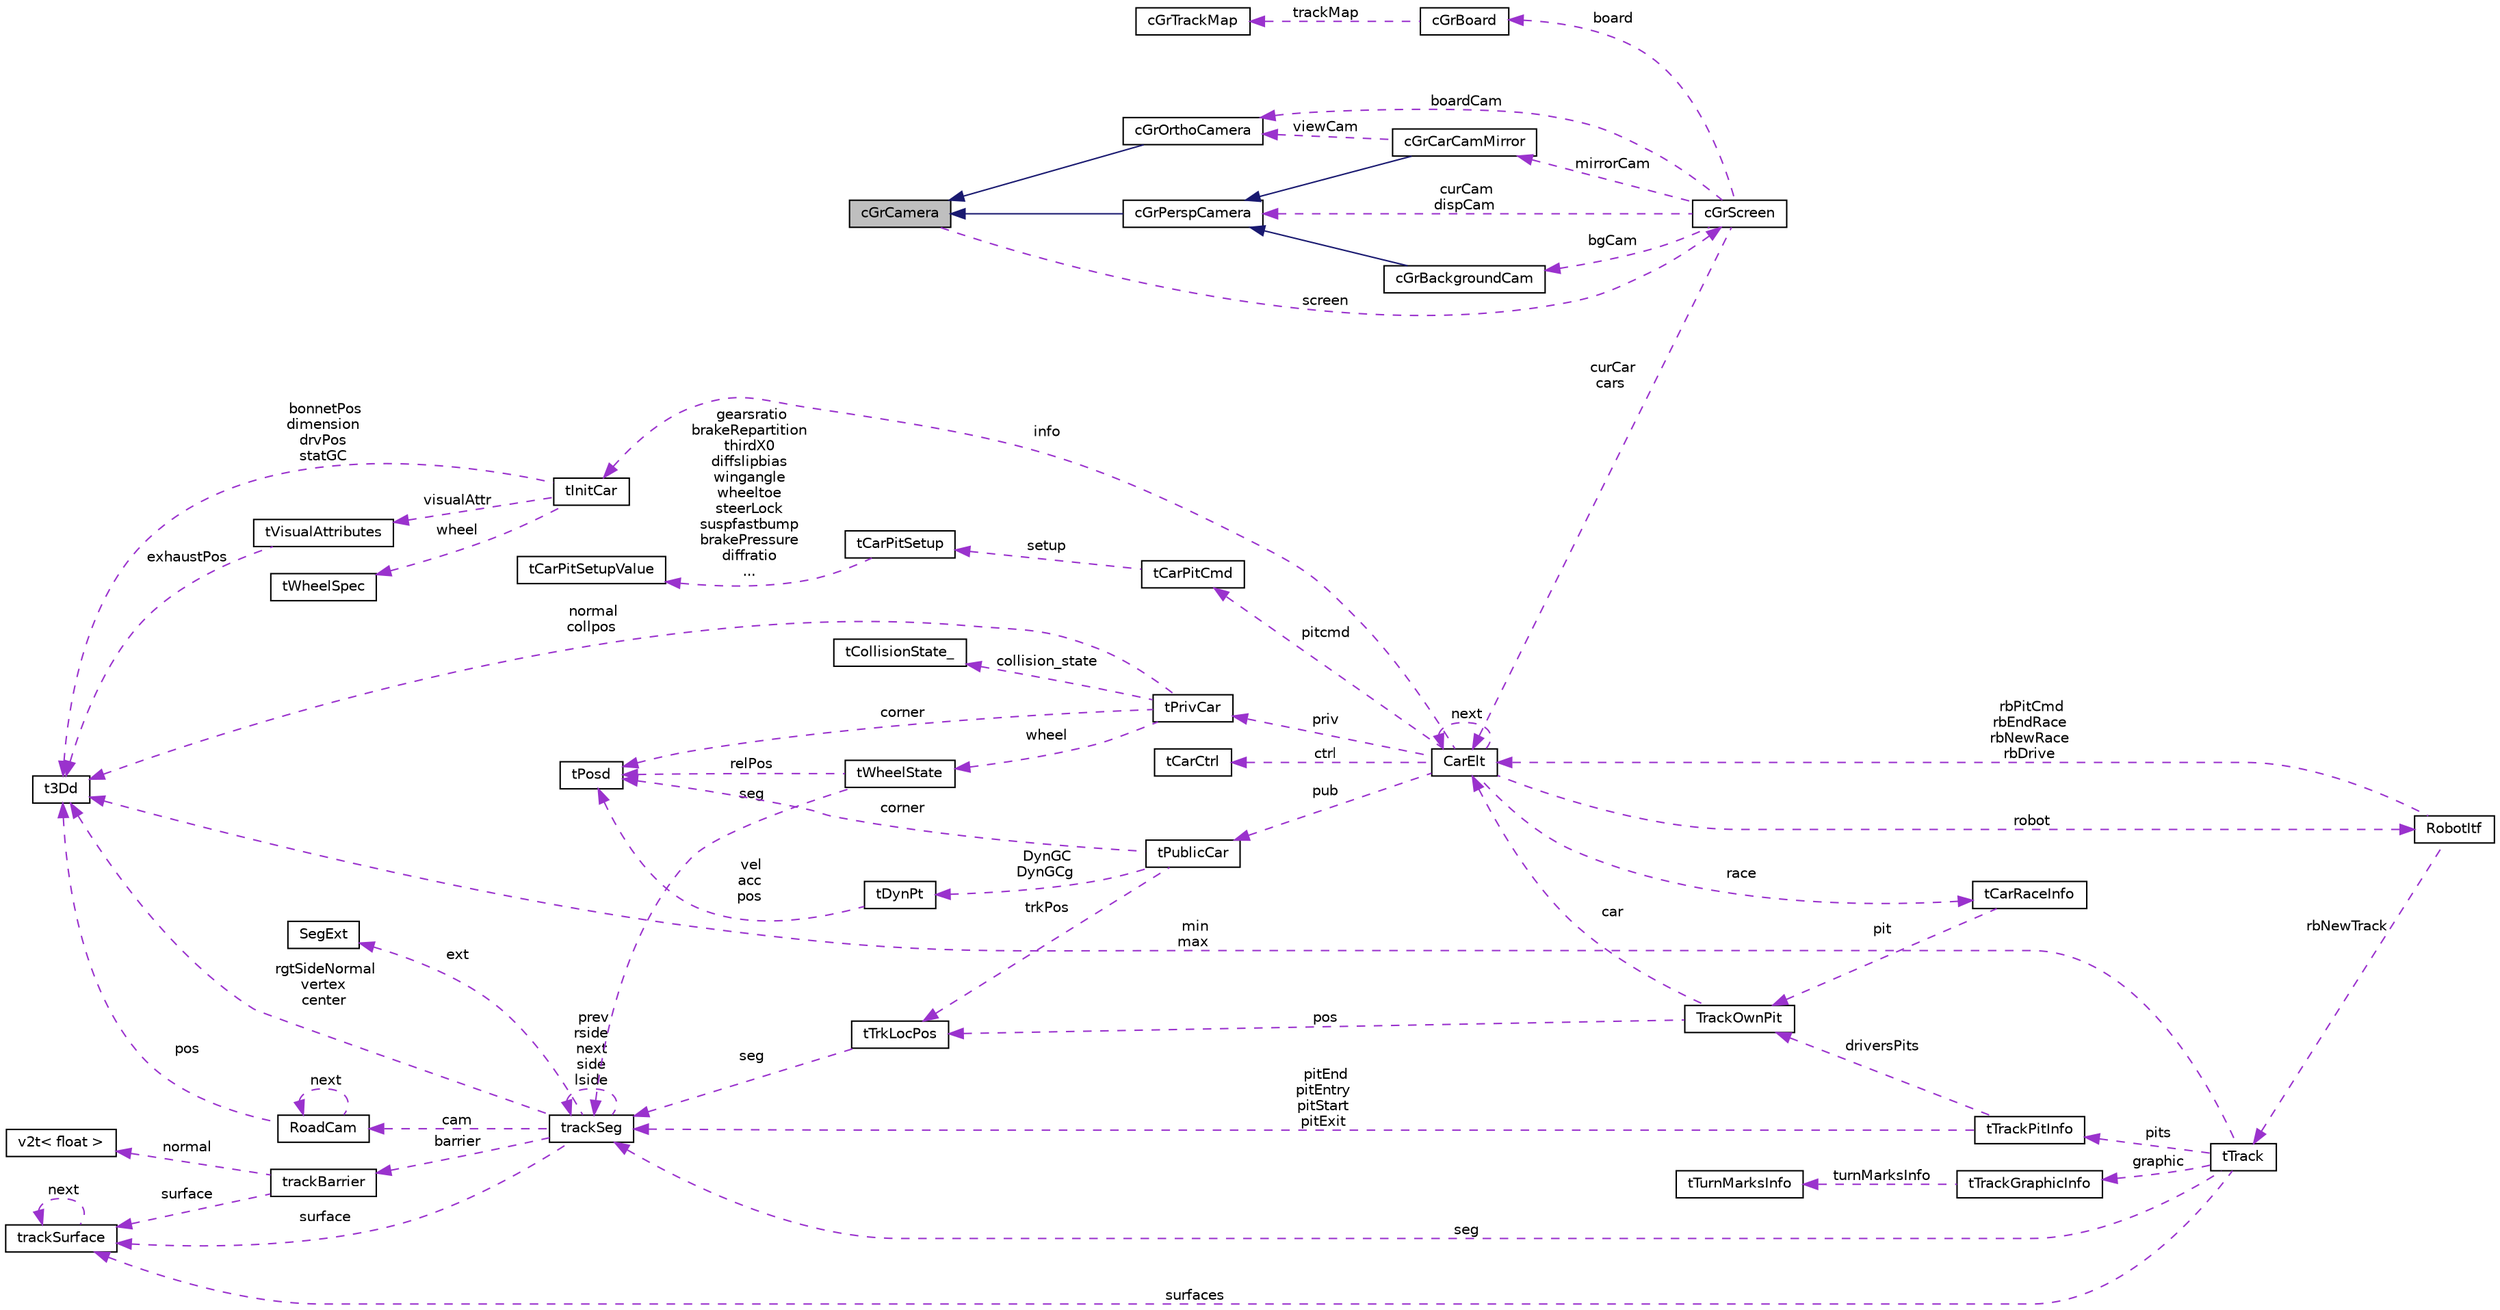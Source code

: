 digraph "cGrCamera"
{
  edge [fontname="Helvetica",fontsize="10",labelfontname="Helvetica",labelfontsize="10"];
  node [fontname="Helvetica",fontsize="10",shape=record];
  rankdir="LR";
  Node1 [label="cGrCamera",height=0.2,width=0.4,color="black", fillcolor="grey75", style="filled", fontcolor="black"];
  Node2 -> Node1 [dir="back",color="darkorchid3",fontsize="10",style="dashed",label=" screen" ,fontname="Helvetica"];
  Node2 [label="cGrScreen",height=0.2,width=0.4,color="black", fillcolor="white", style="filled",URL="$classc_gr_screen.html"];
  Node3 -> Node2 [dir="back",color="darkorchid3",fontsize="10",style="dashed",label=" boardCam" ,fontname="Helvetica"];
  Node3 [label="cGrOrthoCamera",height=0.2,width=0.4,color="black", fillcolor="white", style="filled",URL="$classc_gr_ortho_camera.html"];
  Node1 -> Node3 [dir="back",color="midnightblue",fontsize="10",style="solid",fontname="Helvetica"];
  Node4 -> Node2 [dir="back",color="darkorchid3",fontsize="10",style="dashed",label=" mirrorCam" ,fontname="Helvetica"];
  Node4 [label="cGrCarCamMirror",height=0.2,width=0.4,color="black", fillcolor="white", style="filled",URL="$classc_gr_car_cam_mirror.html"];
  Node5 -> Node4 [dir="back",color="midnightblue",fontsize="10",style="solid",fontname="Helvetica"];
  Node5 [label="cGrPerspCamera",height=0.2,width=0.4,color="black", fillcolor="white", style="filled",URL="$classc_gr_persp_camera.html"];
  Node1 -> Node5 [dir="back",color="midnightblue",fontsize="10",style="solid",fontname="Helvetica"];
  Node3 -> Node4 [dir="back",color="darkorchid3",fontsize="10",style="dashed",label=" viewCam" ,fontname="Helvetica"];
  Node6 -> Node2 [dir="back",color="darkorchid3",fontsize="10",style="dashed",label=" curCar\ncars" ,fontname="Helvetica"];
  Node6 [label="CarElt",height=0.2,width=0.4,color="black", fillcolor="white", style="filled",URL="$struct_car_elt.html",tooltip="Car structure (tCarElt). "];
  Node7 -> Node6 [dir="back",color="darkorchid3",fontsize="10",style="dashed",label=" robot" ,fontname="Helvetica"];
  Node7 [label="RobotItf",height=0.2,width=0.4,color="black", fillcolor="white", style="filled",URL="$struct_robot_itf.html",tooltip="Interface Structure for Robots. "];
  Node6 -> Node7 [dir="back",color="darkorchid3",fontsize="10",style="dashed",label=" rbPitCmd\nrbEndRace\nrbNewRace\nrbDrive" ,fontname="Helvetica"];
  Node8 -> Node7 [dir="back",color="darkorchid3",fontsize="10",style="dashed",label=" rbNewTrack" ,fontname="Helvetica"];
  Node8 [label="tTrack",height=0.2,width=0.4,color="black", fillcolor="white", style="filled",URL="$structt_track.html",tooltip="Track structure. "];
  Node9 -> Node8 [dir="back",color="darkorchid3",fontsize="10",style="dashed",label=" min\nmax" ,fontname="Helvetica"];
  Node9 [label="t3Dd",height=0.2,width=0.4,color="black", fillcolor="white", style="filled",URL="$structt3_dd.html",tooltip="3D point. "];
  Node10 -> Node8 [dir="back",color="darkorchid3",fontsize="10",style="dashed",label=" surfaces" ,fontname="Helvetica"];
  Node10 [label="trackSurface",height=0.2,width=0.4,color="black", fillcolor="white", style="filled",URL="$structtrack_surface.html",tooltip="Surface. "];
  Node10 -> Node10 [dir="back",color="darkorchid3",fontsize="10",style="dashed",label=" next" ,fontname="Helvetica"];
  Node11 -> Node8 [dir="back",color="darkorchid3",fontsize="10",style="dashed",label=" pits" ,fontname="Helvetica"];
  Node11 [label="tTrackPitInfo",height=0.2,width=0.4,color="black", fillcolor="white", style="filled",URL="$structt_track_pit_info.html",tooltip="Pits Info Structure. "];
  Node12 -> Node11 [dir="back",color="darkorchid3",fontsize="10",style="dashed",label=" driversPits" ,fontname="Helvetica"];
  Node12 [label="TrackOwnPit",height=0.2,width=0.4,color="black", fillcolor="white", style="filled",URL="$struct_track_own_pit.html",tooltip="Driver&#39;s pit. "];
  Node13 -> Node12 [dir="back",color="darkorchid3",fontsize="10",style="dashed",label=" pos" ,fontname="Helvetica"];
  Node13 [label="tTrkLocPos",height=0.2,width=0.4,color="black", fillcolor="white", style="filled",URL="$structt_trk_loc_pos.html",tooltip="Location on the track in local coordinates. "];
  Node14 -> Node13 [dir="back",color="darkorchid3",fontsize="10",style="dashed",label=" seg" ,fontname="Helvetica"];
  Node14 [label="trackSeg",height=0.2,width=0.4,color="black", fillcolor="white", style="filled",URL="$structtrack_seg.html",tooltip="Track segment (tTrackSeg) The segments can be straights (type TR_STR): (the track goes from the right..."];
  Node9 -> Node14 [dir="back",color="darkorchid3",fontsize="10",style="dashed",label=" rgtSideNormal\nvertex\ncenter" ,fontname="Helvetica"];
  Node15 -> Node14 [dir="back",color="darkorchid3",fontsize="10",style="dashed",label=" barrier" ,fontname="Helvetica"];
  Node15 [label="trackBarrier",height=0.2,width=0.4,color="black", fillcolor="white", style="filled",URL="$structtrack_barrier.html",tooltip="Barrier. "];
  Node10 -> Node15 [dir="back",color="darkorchid3",fontsize="10",style="dashed",label=" surface" ,fontname="Helvetica"];
  Node16 -> Node15 [dir="back",color="darkorchid3",fontsize="10",style="dashed",label=" normal" ,fontname="Helvetica"];
  Node16 [label="v2t\< float \>",height=0.2,width=0.4,color="black", fillcolor="white", style="filled",URL="$classv2t.html"];
  Node10 -> Node14 [dir="back",color="darkorchid3",fontsize="10",style="dashed",label=" surface" ,fontname="Helvetica"];
  Node17 -> Node14 [dir="back",color="darkorchid3",fontsize="10",style="dashed",label=" cam" ,fontname="Helvetica"];
  Node17 [label="RoadCam",height=0.2,width=0.4,color="black", fillcolor="white", style="filled",URL="$struct_road_cam.html",tooltip="road camera "];
  Node9 -> Node17 [dir="back",color="darkorchid3",fontsize="10",style="dashed",label=" pos" ,fontname="Helvetica"];
  Node17 -> Node17 [dir="back",color="darkorchid3",fontsize="10",style="dashed",label=" next" ,fontname="Helvetica"];
  Node18 -> Node14 [dir="back",color="darkorchid3",fontsize="10",style="dashed",label=" ext" ,fontname="Helvetica"];
  Node18 [label="SegExt",height=0.2,width=0.4,color="black", fillcolor="white", style="filled",URL="$struct_seg_ext.html",tooltip="Extended track segment. "];
  Node14 -> Node14 [dir="back",color="darkorchid3",fontsize="10",style="dashed",label=" prev\nrside\nnext\nside\nlside" ,fontname="Helvetica"];
  Node6 -> Node12 [dir="back",color="darkorchid3",fontsize="10",style="dashed",label=" car" ,fontname="Helvetica"];
  Node14 -> Node11 [dir="back",color="darkorchid3",fontsize="10",style="dashed",label=" pitEnd\npitEntry\npitStart\npitExit" ,fontname="Helvetica"];
  Node19 -> Node8 [dir="back",color="darkorchid3",fontsize="10",style="dashed",label=" graphic" ,fontname="Helvetica"];
  Node19 [label="tTrackGraphicInfo",height=0.2,width=0.4,color="black", fillcolor="white", style="filled",URL="$structt_track_graphic_info.html"];
  Node20 -> Node19 [dir="back",color="darkorchid3",fontsize="10",style="dashed",label=" turnMarksInfo" ,fontname="Helvetica"];
  Node20 [label="tTurnMarksInfo",height=0.2,width=0.4,color="black", fillcolor="white", style="filled",URL="$structt_turn_marks_info.html"];
  Node14 -> Node8 [dir="back",color="darkorchid3",fontsize="10",style="dashed",label=" seg" ,fontname="Helvetica"];
  Node21 -> Node6 [dir="back",color="darkorchid3",fontsize="10",style="dashed",label=" pitcmd" ,fontname="Helvetica"];
  Node21 [label="tCarPitCmd",height=0.2,width=0.4,color="black", fillcolor="white", style="filled",URL="$structt_car_pit_cmd.html",tooltip="Command issued by the car during pit stop. "];
  Node22 -> Node21 [dir="back",color="darkorchid3",fontsize="10",style="dashed",label=" setup" ,fontname="Helvetica"];
  Node22 [label="tCarPitSetup",height=0.2,width=0.4,color="black", fillcolor="white", style="filled",URL="$structt_car_pit_setup.html"];
  Node23 -> Node22 [dir="back",color="darkorchid3",fontsize="10",style="dashed",label=" gearsratio\nbrakeRepartition\nthirdX0\ndiffslipbias\nwingangle\nwheeltoe\nsteerLock\nsuspfastbump\nbrakePressure\ndiffratio\n..." ,fontname="Helvetica"];
  Node23 [label="tCarPitSetupValue",height=0.2,width=0.4,color="black", fillcolor="white", style="filled",URL="$structt_car_pit_setup_value.html"];
  Node24 -> Node6 [dir="back",color="darkorchid3",fontsize="10",style="dashed",label=" info" ,fontname="Helvetica"];
  Node24 [label="tInitCar",height=0.2,width=0.4,color="black", fillcolor="white", style="filled",URL="$structt_init_car.html",tooltip="Static Public info. "];
  Node9 -> Node24 [dir="back",color="darkorchid3",fontsize="10",style="dashed",label=" bonnetPos\ndimension\ndrvPos\nstatGC" ,fontname="Helvetica"];
  Node25 -> Node24 [dir="back",color="darkorchid3",fontsize="10",style="dashed",label=" visualAttr" ,fontname="Helvetica"];
  Node25 [label="tVisualAttributes",height=0.2,width=0.4,color="black", fillcolor="white", style="filled",URL="$structt_visual_attributes.html",tooltip="Static visual attributes. "];
  Node9 -> Node25 [dir="back",color="darkorchid3",fontsize="10",style="dashed",label=" exhaustPos" ,fontname="Helvetica"];
  Node26 -> Node24 [dir="back",color="darkorchid3",fontsize="10",style="dashed",label=" wheel" ,fontname="Helvetica"];
  Node26 [label="tWheelSpec",height=0.2,width=0.4,color="black", fillcolor="white", style="filled",URL="$structt_wheel_spec.html",tooltip="Wheels Specifications. "];
  Node27 -> Node6 [dir="back",color="darkorchid3",fontsize="10",style="dashed",label=" priv" ,fontname="Helvetica"];
  Node27 [label="tPrivCar",height=0.2,width=0.4,color="black", fillcolor="white", style="filled",URL="$structt_priv_car.html",tooltip="Data known only by the driver. "];
  Node9 -> Node27 [dir="back",color="darkorchid3",fontsize="10",style="dashed",label=" normal\ncollpos" ,fontname="Helvetica"];
  Node28 -> Node27 [dir="back",color="darkorchid3",fontsize="10",style="dashed",label=" collision_state" ,fontname="Helvetica"];
  Node28 [label="tCollisionState_",height=0.2,width=0.4,color="black", fillcolor="white", style="filled",URL="$structt_collision_state__.html"];
  Node29 -> Node27 [dir="back",color="darkorchid3",fontsize="10",style="dashed",label=" wheel" ,fontname="Helvetica"];
  Node29 [label="tWheelState",height=0.2,width=0.4,color="black", fillcolor="white", style="filled",URL="$structt_wheel_state.html",tooltip="Dynamic wheel information. "];
  Node30 -> Node29 [dir="back",color="darkorchid3",fontsize="10",style="dashed",label=" relPos" ,fontname="Helvetica"];
  Node30 [label="tPosd",height=0.2,width=0.4,color="black", fillcolor="white", style="filled",URL="$structt_posd.html",tooltip="6 DOF position. "];
  Node14 -> Node29 [dir="back",color="darkorchid3",fontsize="10",style="dashed",label=" seg" ,fontname="Helvetica"];
  Node30 -> Node27 [dir="back",color="darkorchid3",fontsize="10",style="dashed",label=" corner" ,fontname="Helvetica"];
  Node31 -> Node6 [dir="back",color="darkorchid3",fontsize="10",style="dashed",label=" ctrl" ,fontname="Helvetica"];
  Node31 [label="tCarCtrl",height=0.2,width=0.4,color="black", fillcolor="white", style="filled",URL="$structt_car_ctrl.html",tooltip="Info returned by driver during the race. "];
  Node32 -> Node6 [dir="back",color="darkorchid3",fontsize="10",style="dashed",label=" race" ,fontname="Helvetica"];
  Node32 [label="tCarRaceInfo",height=0.2,width=0.4,color="black", fillcolor="white", style="filled",URL="$structt_car_race_info.html",tooltip="Race Administrative info. "];
  Node12 -> Node32 [dir="back",color="darkorchid3",fontsize="10",style="dashed",label=" pit" ,fontname="Helvetica"];
  Node6 -> Node6 [dir="back",color="darkorchid3",fontsize="10",style="dashed",label=" next" ,fontname="Helvetica"];
  Node33 -> Node6 [dir="back",color="darkorchid3",fontsize="10",style="dashed",label=" pub" ,fontname="Helvetica"];
  Node33 [label="tPublicCar",height=0.2,width=0.4,color="black", fillcolor="white", style="filled",URL="$structt_public_car.html",tooltip="Public info on the cars. "];
  Node13 -> Node33 [dir="back",color="darkorchid3",fontsize="10",style="dashed",label=" trkPos" ,fontname="Helvetica"];
  Node34 -> Node33 [dir="back",color="darkorchid3",fontsize="10",style="dashed",label=" DynGC\nDynGCg" ,fontname="Helvetica"];
  Node34 [label="tDynPt",height=0.2,width=0.4,color="black", fillcolor="white", style="filled",URL="$structt_dyn_pt.html",tooltip="Dynamic point structure. "];
  Node30 -> Node34 [dir="back",color="darkorchid3",fontsize="10",style="dashed",label=" vel\nacc\npos" ,fontname="Helvetica"];
  Node30 -> Node33 [dir="back",color="darkorchid3",fontsize="10",style="dashed",label=" corner" ,fontname="Helvetica"];
  Node35 -> Node2 [dir="back",color="darkorchid3",fontsize="10",style="dashed",label=" bgCam" ,fontname="Helvetica"];
  Node35 [label="cGrBackgroundCam",height=0.2,width=0.4,color="black", fillcolor="white", style="filled",URL="$classc_gr_background_cam.html"];
  Node5 -> Node35 [dir="back",color="midnightblue",fontsize="10",style="solid",fontname="Helvetica"];
  Node36 -> Node2 [dir="back",color="darkorchid3",fontsize="10",style="dashed",label=" board" ,fontname="Helvetica"];
  Node36 [label="cGrBoard",height=0.2,width=0.4,color="black", fillcolor="white", style="filled",URL="$classc_gr_board.html"];
  Node37 -> Node36 [dir="back",color="darkorchid3",fontsize="10",style="dashed",label=" trackMap" ,fontname="Helvetica"];
  Node37 [label="cGrTrackMap",height=0.2,width=0.4,color="black", fillcolor="white", style="filled",URL="$classc_gr_track_map.html"];
  Node5 -> Node2 [dir="back",color="darkorchid3",fontsize="10",style="dashed",label=" curCam\ndispCam" ,fontname="Helvetica"];
}
